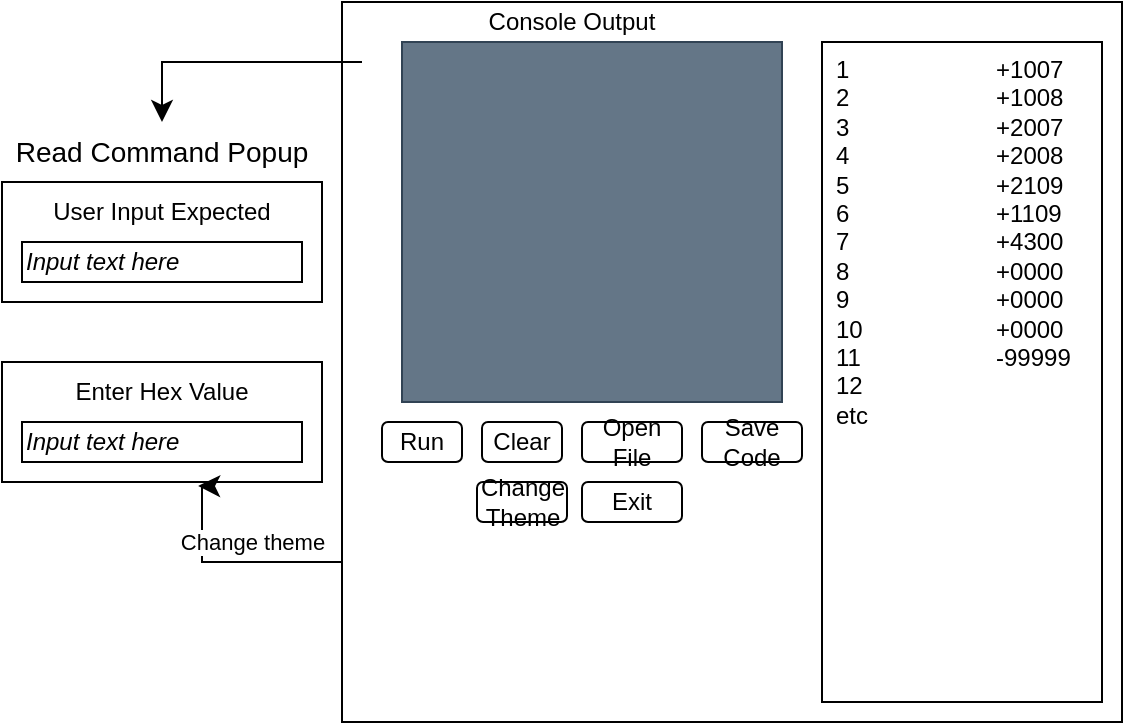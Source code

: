 <mxfile>
    <diagram name="Page-1" id="QZ_3309m6VUfbGXqwZUX">
        <mxGraphModel dx="1094" dy="413" grid="1" gridSize="10" guides="1" tooltips="1" connect="1" arrows="1" fold="1" page="1" pageScale="1" pageWidth="850" pageHeight="1100" math="0" shadow="0">
            <root>
                <mxCell id="0"/>
                <mxCell id="1" parent="0"/>
                <mxCell id="c-WzAGJLJr9QNkhwMj-K-1" value="" style="rounded=0;whiteSpace=wrap;html=1;" parent="1" vertex="1">
                    <mxGeometry x="220" y="80" width="390" height="360" as="geometry"/>
                </mxCell>
                <mxCell id="c-WzAGJLJr9QNkhwMj-K-3" value="Open File" style="rounded=1;whiteSpace=wrap;html=1;" parent="1" vertex="1">
                    <mxGeometry x="340" y="290" width="50" height="20" as="geometry"/>
                </mxCell>
                <mxCell id="c-WzAGJLJr9QNkhwMj-K-4" value="Save Code" style="rounded=1;whiteSpace=wrap;html=1;" parent="1" vertex="1">
                    <mxGeometry x="400" y="290" width="50" height="20" as="geometry"/>
                </mxCell>
                <mxCell id="c-WzAGJLJr9QNkhwMj-K-5" value="Clear" style="rounded=1;whiteSpace=wrap;html=1;" parent="1" vertex="1">
                    <mxGeometry x="290" y="290" width="40" height="20" as="geometry"/>
                </mxCell>
                <mxCell id="c-WzAGJLJr9QNkhwMj-K-6" value="Run" style="rounded=1;whiteSpace=wrap;html=1;" parent="1" vertex="1">
                    <mxGeometry x="240" y="290" width="40" height="20" as="geometry"/>
                </mxCell>
                <mxCell id="c-WzAGJLJr9QNkhwMj-K-7" value="&lt;div&gt;&lt;span style=&quot;background-color: initial;&quot;&gt;1&lt;span style=&quot;white-space: pre;&quot;&gt;&#9;&lt;/span&gt;&lt;span style=&quot;white-space: pre;&quot;&gt;&#9;&lt;/span&gt;&lt;span style=&quot;white-space: pre;&quot;&gt;&#9;&lt;/span&gt;+1007&lt;/span&gt;&lt;br&gt;&lt;/div&gt;&lt;div&gt;2&lt;span style=&quot;white-space: pre;&quot;&gt;&#9;&lt;/span&gt;&lt;span style=&quot;white-space: pre;&quot;&gt;&#9;&lt;/span&gt;&lt;span style=&quot;white-space: pre;&quot;&gt;&#9;&lt;/span&gt;+1008&lt;/div&gt;&lt;div&gt;3&lt;span style=&quot;white-space: pre;&quot;&gt;&#9;&lt;/span&gt;&lt;span style=&quot;white-space: pre;&quot;&gt;&#9;&lt;/span&gt;&lt;span style=&quot;white-space: pre;&quot;&gt;&#9;&lt;/span&gt;+2007&lt;/div&gt;&lt;div&gt;4&lt;span style=&quot;white-space: pre;&quot;&gt;&#9;&lt;/span&gt;&lt;span style=&quot;white-space: pre;&quot;&gt;&#9;&lt;/span&gt;&lt;span style=&quot;white-space: pre;&quot;&gt;&#9;&lt;/span&gt;+2008&lt;/div&gt;&lt;div&gt;5&lt;span style=&quot;white-space: pre;&quot;&gt;&#9;&lt;/span&gt;&lt;span style=&quot;white-space: pre;&quot;&gt;&#9;&lt;/span&gt;&lt;span style=&quot;white-space: pre;&quot;&gt;&#9;&lt;/span&gt;+2109&lt;/div&gt;&lt;div&gt;6&lt;span style=&quot;white-space: pre;&quot;&gt;&#9;&lt;/span&gt;&lt;span style=&quot;white-space: pre;&quot;&gt;&#9;&lt;/span&gt;&lt;span style=&quot;white-space: pre;&quot;&gt;&#9;&lt;/span&gt;+1109&lt;/div&gt;&lt;div&gt;7&lt;span style=&quot;white-space: pre;&quot;&gt;&#9;&lt;/span&gt;&lt;span style=&quot;white-space: pre;&quot;&gt;&#9;&lt;/span&gt;&lt;span style=&quot;white-space: pre;&quot;&gt;&#9;&lt;/span&gt;+4300&lt;/div&gt;&lt;div&gt;8&lt;span style=&quot;white-space: pre;&quot;&gt;&#9;&lt;/span&gt;&lt;span style=&quot;white-space: pre;&quot;&gt;&#9;&lt;/span&gt;&lt;span style=&quot;white-space: pre;&quot;&gt;&#9;&lt;/span&gt;+0000&lt;/div&gt;&lt;div&gt;9&lt;span style=&quot;white-space: pre;&quot;&gt;&#9;&lt;/span&gt;&lt;span style=&quot;white-space: pre;&quot;&gt;&#9;&lt;/span&gt;&lt;span style=&quot;white-space: pre;&quot;&gt;&#9;&lt;/span&gt;+0000&lt;/div&gt;&lt;div&gt;10&lt;span style=&quot;white-space: pre;&quot;&gt;&#9;&lt;/span&gt;&lt;span style=&quot;white-space: pre;&quot;&gt;&#9;&lt;/span&gt;&lt;span style=&quot;white-space: pre;&quot;&gt;&#9;&lt;/span&gt;+0000&lt;/div&gt;&lt;div&gt;11&lt;span style=&quot;white-space: pre;&quot;&gt;&#9;&lt;/span&gt;&lt;span style=&quot;white-space: pre;&quot;&gt;&#9;&lt;/span&gt;&lt;span style=&quot;white-space: pre;&quot;&gt;&#9;&lt;/span&gt;-99999&lt;/div&gt;&lt;div&gt;12&lt;/div&gt;&lt;div&gt;etc&lt;/div&gt;" style="rounded=0;whiteSpace=wrap;html=1;align=left;verticalAlign=top;spacingLeft=5;" parent="1" vertex="1">
                    <mxGeometry x="460" y="100" width="140" height="330" as="geometry"/>
                </mxCell>
                <mxCell id="c-WzAGJLJr9QNkhwMj-K-13" value="" style="rounded=0;whiteSpace=wrap;html=1;fontColor=#ffffff;fillColor=#647687;strokeColor=#314354;align=left;verticalAlign=top;spacingLeft=5;" parent="1" vertex="1">
                    <mxGeometry x="250" y="100" width="190" height="180" as="geometry"/>
                </mxCell>
                <mxCell id="c-WzAGJLJr9QNkhwMj-K-15" value="Console Output" style="text;html=1;align=center;verticalAlign=middle;whiteSpace=wrap;rounded=0;" parent="1" vertex="1">
                    <mxGeometry x="250" y="80" width="170" height="20" as="geometry"/>
                </mxCell>
                <mxCell id="c-WzAGJLJr9QNkhwMj-K-18" value="Exit" style="rounded=1;whiteSpace=wrap;html=1;" parent="1" vertex="1">
                    <mxGeometry x="340" y="320" width="50" height="20" as="geometry"/>
                </mxCell>
                <mxCell id="c-WzAGJLJr9QNkhwMj-K-19" value="Read Command Popup" style="text;html=1;align=center;verticalAlign=middle;whiteSpace=wrap;rounded=0;fontSize=14;" parent="1" vertex="1">
                    <mxGeometry x="50" y="140" width="160" height="30" as="geometry"/>
                </mxCell>
                <mxCell id="c-WzAGJLJr9QNkhwMj-K-20" value="" style="rounded=0;whiteSpace=wrap;html=1;" parent="1" vertex="1">
                    <mxGeometry x="50" y="170" width="160" height="60" as="geometry"/>
                </mxCell>
                <mxCell id="c-WzAGJLJr9QNkhwMj-K-21" value="&lt;i&gt;Input text here&lt;/i&gt;" style="rounded=0;whiteSpace=wrap;html=1;align=left;" parent="1" vertex="1">
                    <mxGeometry x="60" y="200" width="140" height="20" as="geometry"/>
                </mxCell>
                <mxCell id="c-WzAGJLJr9QNkhwMj-K-22" value="User Input Expected" style="text;html=1;align=center;verticalAlign=middle;whiteSpace=wrap;rounded=0;" parent="1" vertex="1">
                    <mxGeometry x="60" y="170" width="140" height="30" as="geometry"/>
                </mxCell>
                <mxCell id="c-WzAGJLJr9QNkhwMj-K-23" value="" style="edgeStyle=segmentEdgeStyle;endArrow=classic;html=1;curved=0;rounded=0;endSize=8;startSize=8;sourcePerimeterSpacing=0;targetPerimeterSpacing=0;entryX=0.5;entryY=0;entryDx=0;entryDy=0;" parent="1" target="c-WzAGJLJr9QNkhwMj-K-19" edge="1">
                    <mxGeometry width="100" relative="1" as="geometry">
                        <mxPoint x="230" y="110" as="sourcePoint"/>
                        <mxPoint x="120" y="130" as="targetPoint"/>
                        <Array as="points">
                            <mxPoint x="130" y="110"/>
                        </Array>
                    </mxGeometry>
                </mxCell>
                <mxCell id="3" value="Change Theme" style="rounded=1;whiteSpace=wrap;html=1;" vertex="1" parent="1">
                    <mxGeometry x="287.5" y="320" width="45" height="20" as="geometry"/>
                </mxCell>
                <mxCell id="4" value="" style="rounded=0;whiteSpace=wrap;html=1;" vertex="1" parent="1">
                    <mxGeometry x="50" y="260" width="160" height="60" as="geometry"/>
                </mxCell>
                <mxCell id="5" value="&lt;i&gt;Input text here&lt;/i&gt;" style="rounded=0;whiteSpace=wrap;html=1;align=left;" vertex="1" parent="1">
                    <mxGeometry x="60" y="290" width="140" height="20" as="geometry"/>
                </mxCell>
                <mxCell id="6" value="Enter Hex Value" style="text;html=1;align=center;verticalAlign=middle;whiteSpace=wrap;rounded=0;" vertex="1" parent="1">
                    <mxGeometry x="60" y="260" width="140" height="30" as="geometry"/>
                </mxCell>
                <mxCell id="7" value="" style="edgeStyle=segmentEdgeStyle;endArrow=classic;html=1;curved=0;rounded=0;endSize=8;startSize=8;sourcePerimeterSpacing=0;targetPerimeterSpacing=0;entryX=0.613;entryY=1.033;entryDx=0;entryDy=0;entryPerimeter=0;" edge="1" parent="1" source="c-WzAGJLJr9QNkhwMj-K-1" target="4">
                    <mxGeometry width="100" relative="1" as="geometry">
                        <mxPoint x="250" y="360" as="sourcePoint"/>
                        <mxPoint x="150" y="390" as="targetPoint"/>
                        <Array as="points">
                            <mxPoint x="150" y="360"/>
                            <mxPoint x="150" y="322"/>
                        </Array>
                    </mxGeometry>
                </mxCell>
                <mxCell id="8" value="Change theme" style="edgeLabel;html=1;align=center;verticalAlign=middle;resizable=0;points=[];" vertex="1" connectable="0" parent="7">
                    <mxGeometry x="0.06" y="-1" relative="1" as="geometry">
                        <mxPoint x="13" y="-9" as="offset"/>
                    </mxGeometry>
                </mxCell>
            </root>
        </mxGraphModel>
    </diagram>
</mxfile>